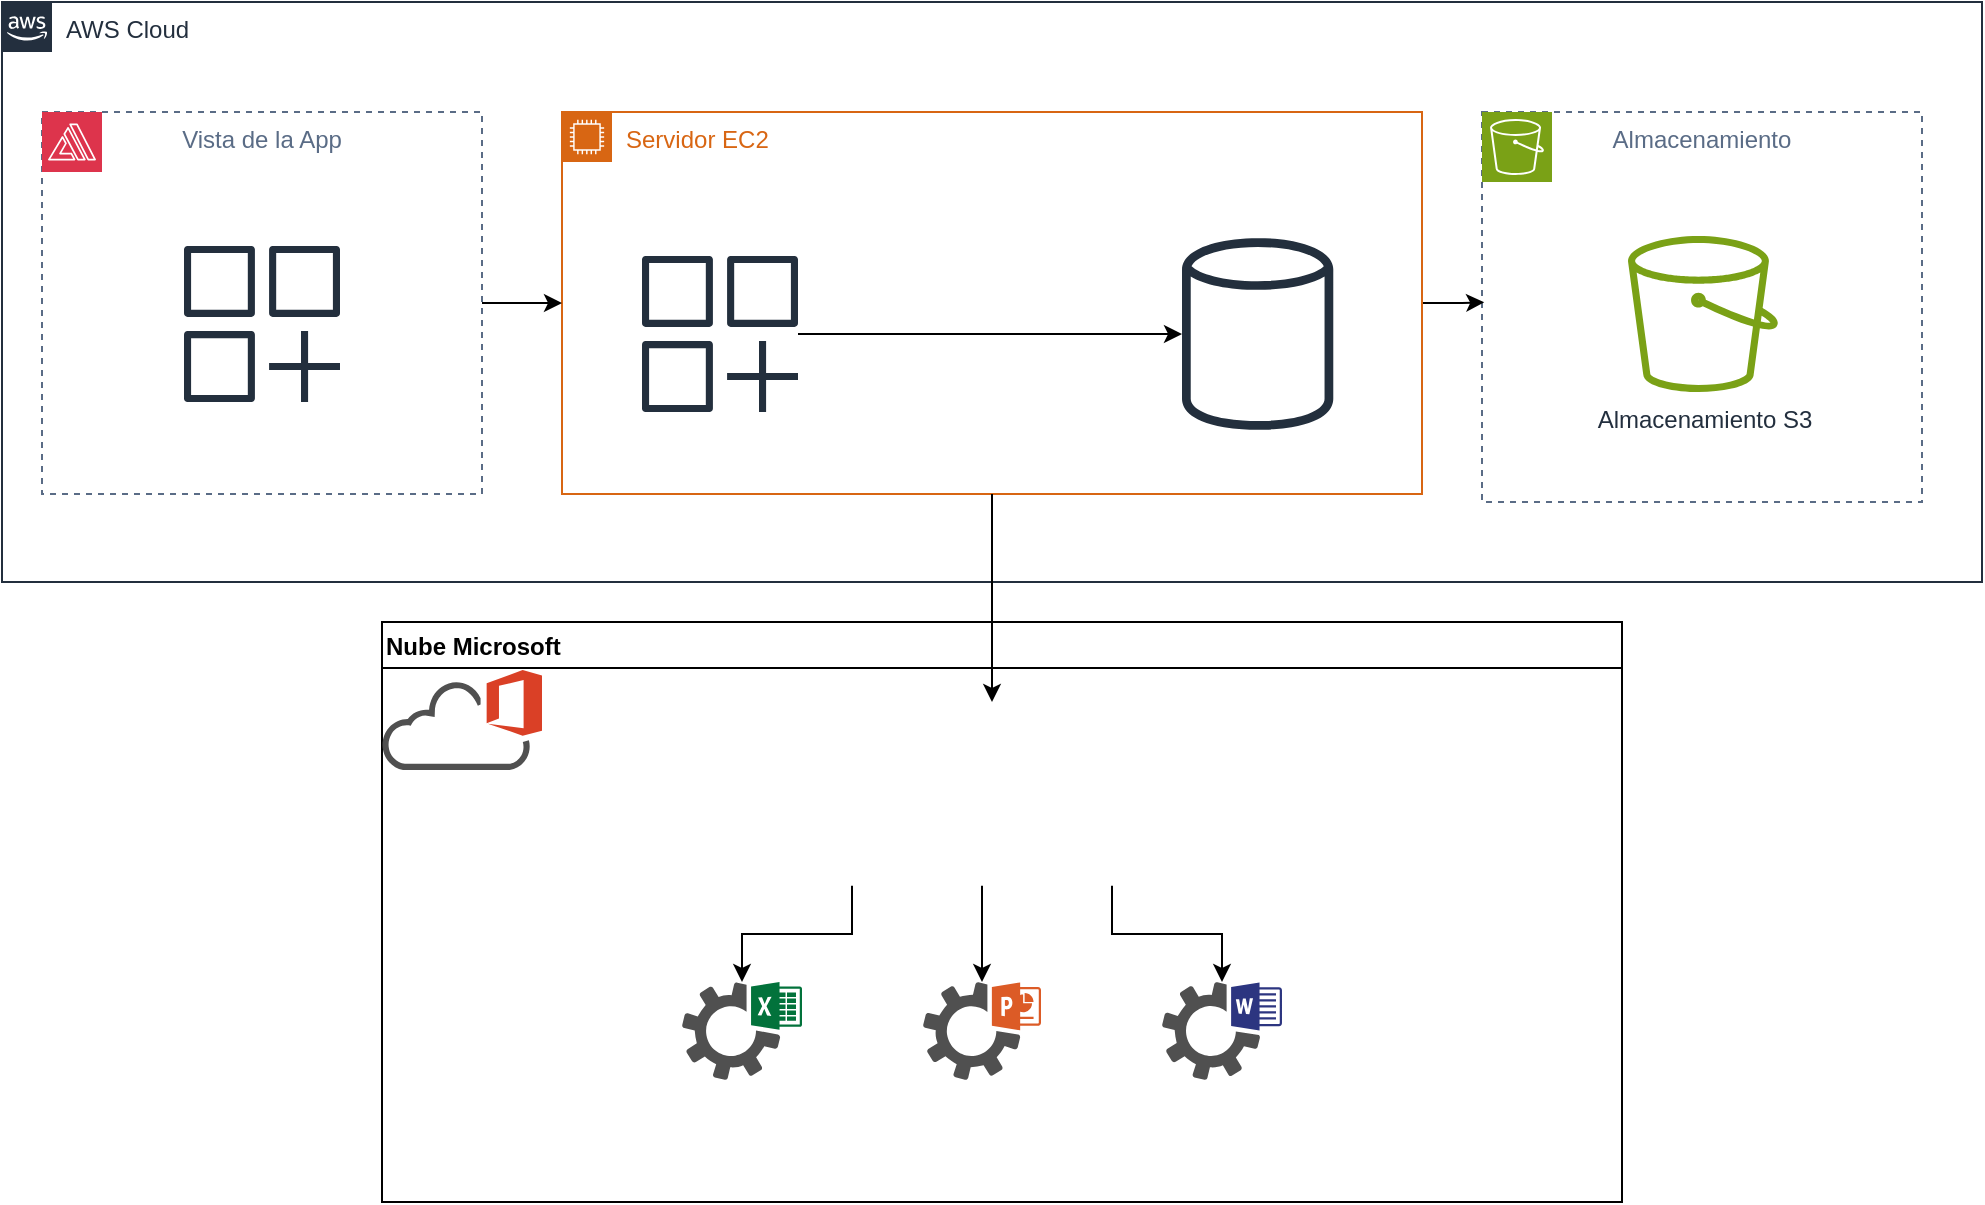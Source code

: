 <mxfile version="21.7.4" type="github">
  <diagram name="Página-1" id="sV47CRGqTqnu8nYu1mC-">
    <mxGraphModel dx="1397" dy="766" grid="1" gridSize="10" guides="1" tooltips="1" connect="1" arrows="1" fold="1" page="1" pageScale="1" pageWidth="827" pageHeight="1169" math="0" shadow="0">
      <root>
        <mxCell id="0" />
        <mxCell id="1" parent="0" />
        <mxCell id="BNKGFeQufU-HLcN2Bx8k-3" value="AWS Cloud" style="points=[[0,0],[0.25,0],[0.5,0],[0.75,0],[1,0],[1,0.25],[1,0.5],[1,0.75],[1,1],[0.75,1],[0.5,1],[0.25,1],[0,1],[0,0.75],[0,0.5],[0,0.25]];outlineConnect=0;gradientColor=none;html=1;whiteSpace=wrap;fontSize=12;fontStyle=0;container=1;pointerEvents=0;collapsible=0;recursiveResize=0;shape=mxgraph.aws4.group;grIcon=mxgraph.aws4.group_aws_cloud_alt;strokeColor=#232F3E;fillColor=none;verticalAlign=top;align=left;spacingLeft=30;fontColor=#232F3E;dashed=0;" parent="1" vertex="1">
          <mxGeometry x="60" y="530" width="990" height="290" as="geometry" />
        </mxCell>
        <mxCell id="hj1fgZ8IY8RdFM9NK64y-10" value="Almacenamiento" style="fillColor=none;strokeColor=#5A6C86;dashed=1;verticalAlign=top;fontStyle=0;fontColor=#5A6C86;whiteSpace=wrap;html=1;" parent="BNKGFeQufU-HLcN2Bx8k-3" vertex="1">
          <mxGeometry x="740" y="55" width="220" height="195" as="geometry" />
        </mxCell>
        <mxCell id="BNKGFeQufU-HLcN2Bx8k-12" style="edgeStyle=orthogonalEdgeStyle;rounded=0;orthogonalLoop=1;jettySize=auto;html=1;" parent="BNKGFeQufU-HLcN2Bx8k-3" source="BNKGFeQufU-HLcN2Bx8k-7" target="BNKGFeQufU-HLcN2Bx8k-9" edge="1">
          <mxGeometry relative="1" as="geometry" />
        </mxCell>
        <mxCell id="BNKGFeQufU-HLcN2Bx8k-7" value="" style="sketch=0;outlineConnect=0;fontColor=#232F3E;gradientColor=none;fillColor=#232F3D;strokeColor=none;dashed=0;verticalLabelPosition=bottom;verticalAlign=top;align=center;html=1;fontSize=12;fontStyle=0;aspect=fixed;pointerEvents=1;shape=mxgraph.aws4.generic_application;" parent="BNKGFeQufU-HLcN2Bx8k-3" vertex="1">
          <mxGeometry x="320" y="127" width="78" height="78" as="geometry" />
        </mxCell>
        <mxCell id="BNKGFeQufU-HLcN2Bx8k-9" value="" style="sketch=0;outlineConnect=0;fontColor=#232F3E;gradientColor=none;fillColor=#232F3D;strokeColor=none;dashed=0;verticalLabelPosition=bottom;verticalAlign=top;align=center;html=1;fontSize=12;fontStyle=0;aspect=fixed;pointerEvents=1;shape=mxgraph.aws4.generic_database;" parent="BNKGFeQufU-HLcN2Bx8k-3" vertex="1">
          <mxGeometry x="590" y="116" width="75.64" height="100" as="geometry" />
        </mxCell>
        <mxCell id="BNKGFeQufU-HLcN2Bx8k-11" value="" style="shape=image;verticalLabelPosition=bottom;labelBackgroundColor=default;verticalAlign=top;aspect=fixed;imageAspect=0;image=https://upload.wikimedia.org/wikipedia/commons/thumb/c/ca/MariaDB_colour_logo.svg/2560px-MariaDB_colour_logo.svg.png;" parent="BNKGFeQufU-HLcN2Bx8k-3" vertex="1">
          <mxGeometry x="573.91" y="85.45" width="107.82" height="30.55" as="geometry" />
        </mxCell>
        <mxCell id="hj1fgZ8IY8RdFM9NK64y-1" value="" style="shape=image;verticalLabelPosition=bottom;labelBackgroundColor=default;verticalAlign=top;aspect=fixed;imageAspect=0;image=https://cdn-images-1.medium.com/fit/t/1600/480/1*kyEKW8WvT5-eeajWTD3Fvg.png;" parent="BNKGFeQufU-HLcN2Bx8k-3" vertex="1">
          <mxGeometry x="320" y="100" width="90" height="27" as="geometry" />
        </mxCell>
        <mxCell id="geCciV4bXdogYa67ZE2Y-1" style="edgeStyle=orthogonalEdgeStyle;rounded=0;orthogonalLoop=1;jettySize=auto;html=1;entryX=0.005;entryY=0.488;entryDx=0;entryDy=0;entryPerimeter=0;" edge="1" parent="BNKGFeQufU-HLcN2Bx8k-3" source="hj1fgZ8IY8RdFM9NK64y-3" target="hj1fgZ8IY8RdFM9NK64y-10">
          <mxGeometry relative="1" as="geometry" />
        </mxCell>
        <mxCell id="hj1fgZ8IY8RdFM9NK64y-3" value="Servidor EC2" style="points=[[0,0],[0.25,0],[0.5,0],[0.75,0],[1,0],[1,0.25],[1,0.5],[1,0.75],[1,1],[0.75,1],[0.5,1],[0.25,1],[0,1],[0,0.75],[0,0.5],[0,0.25]];outlineConnect=0;gradientColor=none;html=1;whiteSpace=wrap;fontSize=12;fontStyle=0;container=1;pointerEvents=0;collapsible=0;recursiveResize=0;shape=mxgraph.aws4.group;grIcon=mxgraph.aws4.group_ec2_instance_contents;strokeColor=#D86613;fillColor=none;verticalAlign=top;align=left;spacingLeft=30;fontColor=#D86613;dashed=0;" parent="BNKGFeQufU-HLcN2Bx8k-3" vertex="1">
          <mxGeometry x="280" y="55" width="430" height="191" as="geometry" />
        </mxCell>
        <mxCell id="hj1fgZ8IY8RdFM9NK64y-8" style="edgeStyle=orthogonalEdgeStyle;rounded=0;orthogonalLoop=1;jettySize=auto;html=1;exitX=1;exitY=0.5;exitDx=0;exitDy=0;" parent="BNKGFeQufU-HLcN2Bx8k-3" target="hj1fgZ8IY8RdFM9NK64y-3" edge="1" source="hj1fgZ8IY8RdFM9NK64y-4">
          <mxGeometry relative="1" as="geometry">
            <mxPoint x="229" y="-10" as="sourcePoint" />
            <mxPoint x="230" y="60" as="targetPoint" />
          </mxGeometry>
        </mxCell>
        <mxCell id="hj1fgZ8IY8RdFM9NK64y-4" value="Vista de la App" style="fillColor=none;strokeColor=#5A6C86;dashed=1;verticalAlign=top;fontStyle=0;fontColor=#5A6C86;whiteSpace=wrap;html=1;" parent="BNKGFeQufU-HLcN2Bx8k-3" vertex="1">
          <mxGeometry x="20" y="55" width="220" height="191" as="geometry" />
        </mxCell>
        <mxCell id="hj1fgZ8IY8RdFM9NK64y-5" value="" style="sketch=0;points=[[0,0,0],[0.25,0,0],[0.5,0,0],[0.75,0,0],[1,0,0],[0,1,0],[0.25,1,0],[0.5,1,0],[0.75,1,0],[1,1,0],[0,0.25,0],[0,0.5,0],[0,0.75,0],[1,0.25,0],[1,0.5,0],[1,0.75,0]];outlineConnect=0;fontColor=#232F3E;fillColor=#DD344C;strokeColor=#ffffff;dashed=0;verticalLabelPosition=bottom;verticalAlign=top;align=center;html=1;fontSize=12;fontStyle=0;aspect=fixed;shape=mxgraph.aws4.resourceIcon;resIcon=mxgraph.aws4.amplify;" parent="BNKGFeQufU-HLcN2Bx8k-3" vertex="1">
          <mxGeometry x="20" y="55" width="30" height="30" as="geometry" />
        </mxCell>
        <mxCell id="hj1fgZ8IY8RdFM9NK64y-6" value="" style="sketch=0;outlineConnect=0;fontColor=#232F3E;gradientColor=none;fillColor=#232F3D;strokeColor=none;dashed=0;verticalLabelPosition=bottom;verticalAlign=top;align=center;html=1;fontSize=12;fontStyle=0;aspect=fixed;pointerEvents=1;shape=mxgraph.aws4.generic_application;" parent="BNKGFeQufU-HLcN2Bx8k-3" vertex="1">
          <mxGeometry x="91" y="122" width="78" height="78" as="geometry" />
        </mxCell>
        <mxCell id="hj1fgZ8IY8RdFM9NK64y-7" value="" style="shape=image;verticalLabelPosition=bottom;labelBackgroundColor=default;verticalAlign=top;aspect=fixed;imageAspect=0;image=https://logos-download.com/wp-content/uploads/2016/09/React_logo_wordmark.png;" parent="BNKGFeQufU-HLcN2Bx8k-3" vertex="1">
          <mxGeometry x="98.74" y="100" width="62.53" height="21" as="geometry" />
        </mxCell>
        <mxCell id="hj1fgZ8IY8RdFM9NK64y-9" value="" style="sketch=0;points=[[0,0,0],[0.25,0,0],[0.5,0,0],[0.75,0,0],[1,0,0],[0,1,0],[0.25,1,0],[0.5,1,0],[0.75,1,0],[1,1,0],[0,0.25,0],[0,0.5,0],[0,0.75,0],[1,0.25,0],[1,0.5,0],[1,0.75,0]];outlineConnect=0;fontColor=#232F3E;fillColor=#7AA116;strokeColor=#ffffff;dashed=0;verticalLabelPosition=bottom;verticalAlign=top;align=center;html=1;fontSize=12;fontStyle=0;aspect=fixed;shape=mxgraph.aws4.resourceIcon;resIcon=mxgraph.aws4.s3;" parent="BNKGFeQufU-HLcN2Bx8k-3" vertex="1">
          <mxGeometry x="740" y="55" width="35" height="35" as="geometry" />
        </mxCell>
        <mxCell id="hj1fgZ8IY8RdFM9NK64y-11" value="Almacenamiento S3" style="sketch=0;outlineConnect=0;fontColor=#232F3E;gradientColor=none;fillColor=#7AA116;strokeColor=none;dashed=0;verticalLabelPosition=bottom;verticalAlign=top;align=center;html=1;fontSize=12;fontStyle=0;aspect=fixed;pointerEvents=1;shape=mxgraph.aws4.bucket;" parent="BNKGFeQufU-HLcN2Bx8k-3" vertex="1">
          <mxGeometry x="813" y="117" width="75" height="78" as="geometry" />
        </mxCell>
        <mxCell id="geCciV4bXdogYa67ZE2Y-4" value="Nube Microsoft" style="swimlane;align=left;" vertex="1" parent="1">
          <mxGeometry x="250" y="840" width="620" height="290" as="geometry" />
        </mxCell>
        <mxCell id="geCciV4bXdogYa67ZE2Y-11" style="edgeStyle=orthogonalEdgeStyle;rounded=0;orthogonalLoop=1;jettySize=auto;html=1;exitX=0.25;exitY=1;exitDx=0;exitDy=0;" edge="1" parent="geCciV4bXdogYa67ZE2Y-4" source="geCciV4bXdogYa67ZE2Y-5" target="geCciV4bXdogYa67ZE2Y-8">
          <mxGeometry relative="1" as="geometry" />
        </mxCell>
        <mxCell id="geCciV4bXdogYa67ZE2Y-12" style="edgeStyle=orthogonalEdgeStyle;rounded=0;orthogonalLoop=1;jettySize=auto;html=1;" edge="1" parent="geCciV4bXdogYa67ZE2Y-4" source="geCciV4bXdogYa67ZE2Y-5" target="geCciV4bXdogYa67ZE2Y-9">
          <mxGeometry relative="1" as="geometry" />
        </mxCell>
        <mxCell id="geCciV4bXdogYa67ZE2Y-13" style="edgeStyle=orthogonalEdgeStyle;rounded=0;orthogonalLoop=1;jettySize=auto;html=1;exitX=0.75;exitY=1;exitDx=0;exitDy=0;" edge="1" parent="geCciV4bXdogYa67ZE2Y-4" source="geCciV4bXdogYa67ZE2Y-5" target="geCciV4bXdogYa67ZE2Y-10">
          <mxGeometry relative="1" as="geometry" />
        </mxCell>
        <mxCell id="geCciV4bXdogYa67ZE2Y-5" value="" style="shape=image;verticalLabelPosition=bottom;labelBackgroundColor=default;verticalAlign=top;aspect=fixed;imageAspect=0;image=https://blogs.windows.com/wp-content/uploads/sites/9/2014/01/OneDrive-Logo.png;" vertex="1" parent="geCciV4bXdogYa67ZE2Y-4">
          <mxGeometry x="170" y="50" width="260" height="81.9" as="geometry" />
        </mxCell>
        <mxCell id="geCciV4bXdogYa67ZE2Y-7" value="" style="sketch=0;pointerEvents=1;shadow=0;dashed=0;html=1;strokeColor=none;fillColor=#505050;labelPosition=center;verticalLabelPosition=bottom;outlineConnect=0;verticalAlign=top;align=center;shape=mxgraph.office.clouds.office_365;" vertex="1" parent="geCciV4bXdogYa67ZE2Y-4">
          <mxGeometry y="24.05" width="80" height="50" as="geometry" />
        </mxCell>
        <mxCell id="geCciV4bXdogYa67ZE2Y-8" value="" style="sketch=0;pointerEvents=1;shadow=0;dashed=0;html=1;strokeColor=none;fillColor=#505050;labelPosition=center;verticalLabelPosition=bottom;verticalAlign=top;outlineConnect=0;align=center;shape=mxgraph.office.services.excel_services;" vertex="1" parent="geCciV4bXdogYa67ZE2Y-4">
          <mxGeometry x="150" y="180" width="60" height="49" as="geometry" />
        </mxCell>
        <mxCell id="geCciV4bXdogYa67ZE2Y-9" value="" style="sketch=0;pointerEvents=1;shadow=0;dashed=0;html=1;strokeColor=none;fillColor=#505050;labelPosition=center;verticalLabelPosition=bottom;verticalAlign=top;outlineConnect=0;align=center;shape=mxgraph.office.services.powerpoint_automation_services;" vertex="1" parent="geCciV4bXdogYa67ZE2Y-4">
          <mxGeometry x="270.5" y="180" width="59" height="49" as="geometry" />
        </mxCell>
        <mxCell id="geCciV4bXdogYa67ZE2Y-10" value="" style="sketch=0;pointerEvents=1;shadow=0;dashed=0;html=1;strokeColor=none;fillColor=#505050;labelPosition=center;verticalLabelPosition=bottom;verticalAlign=top;outlineConnect=0;align=center;shape=mxgraph.office.services.word_automation_services;" vertex="1" parent="geCciV4bXdogYa67ZE2Y-4">
          <mxGeometry x="390" y="180" width="60" height="49" as="geometry" />
        </mxCell>
        <mxCell id="geCciV4bXdogYa67ZE2Y-6" style="edgeStyle=orthogonalEdgeStyle;rounded=0;orthogonalLoop=1;jettySize=auto;html=1;exitX=0.5;exitY=1;exitDx=0;exitDy=0;" edge="1" parent="1" source="hj1fgZ8IY8RdFM9NK64y-3">
          <mxGeometry relative="1" as="geometry">
            <mxPoint x="555" y="880" as="targetPoint" />
          </mxGeometry>
        </mxCell>
      </root>
    </mxGraphModel>
  </diagram>
</mxfile>
